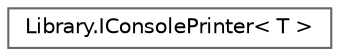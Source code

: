 digraph "Graphical Class Hierarchy"
{
 // INTERACTIVE_SVG=YES
 // LATEX_PDF_SIZE
  bgcolor="transparent";
  edge [fontname=Helvetica,fontsize=10,labelfontname=Helvetica,labelfontsize=10];
  node [fontname=Helvetica,fontsize=10,shape=box,height=0.2,width=0.4];
  rankdir="LR";
  Node0 [label="Library.IConsolePrinter\< T \>",height=0.2,width=0.4,color="grey40", fillcolor="white", style="filled",URL="$interfaceLibrary_1_1IConsolePrinter.html",tooltip="Interfáz para mostrar datos por pantalla."];
}

